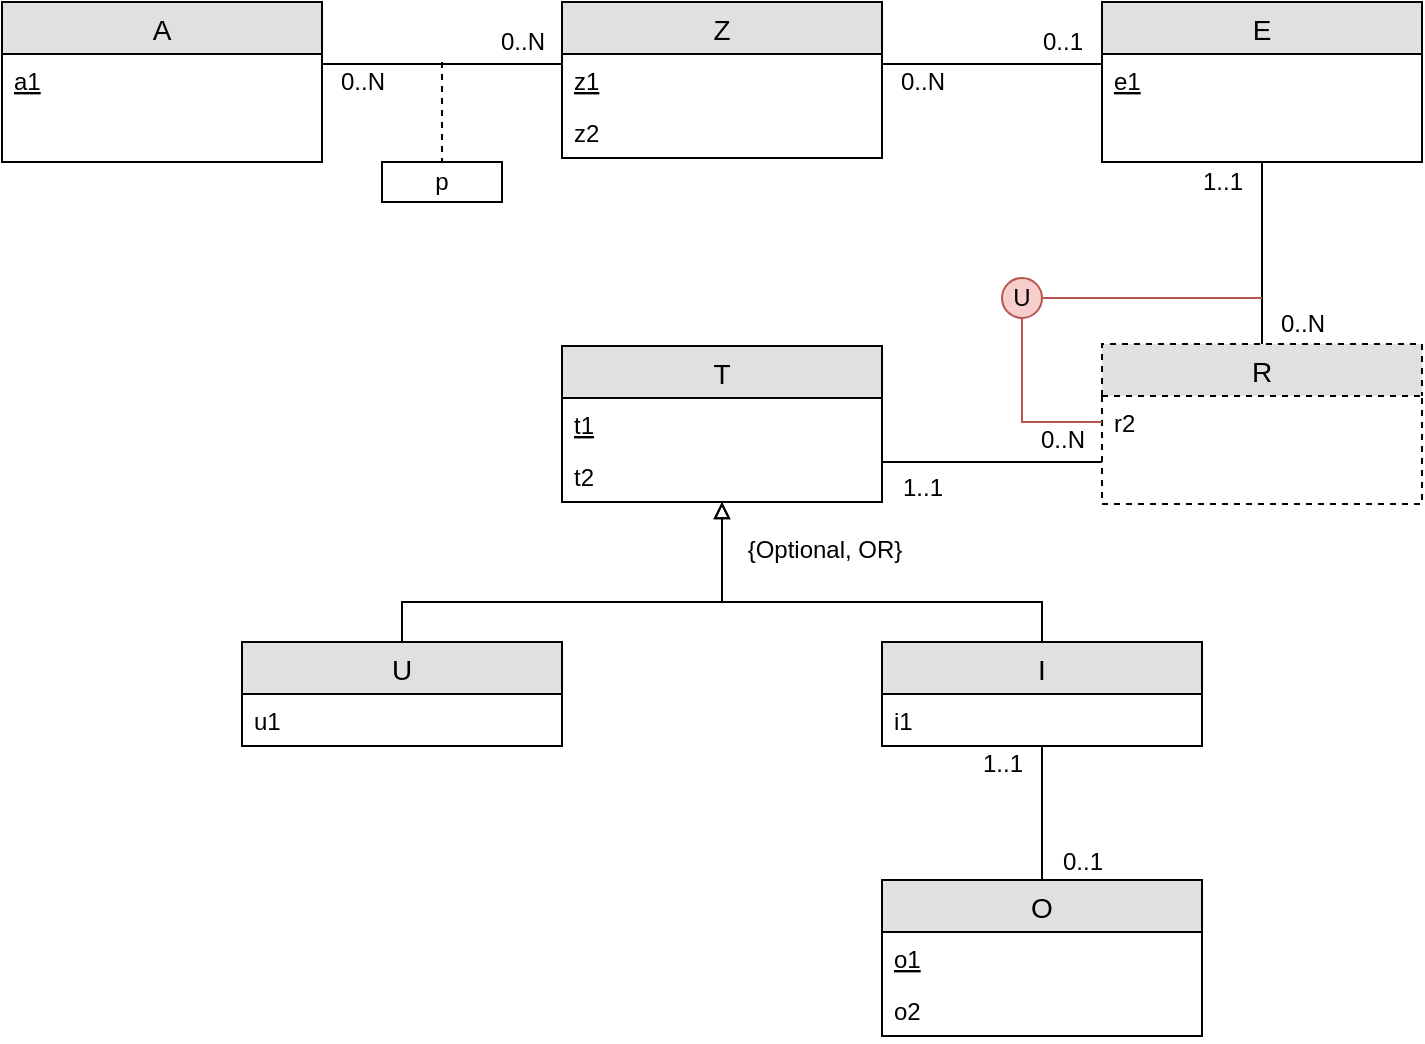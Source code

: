 <mxfile version="11.3.0" type="device" pages="1"><diagram id="uxFPvnT81iZjN7oH1Sok" name="Page-1"><mxGraphModel dx="975" dy="716" grid="1" gridSize="10" guides="1" tooltips="1" connect="1" arrows="1" fold="1" page="1" pageScale="1" pageWidth="850" pageHeight="1100" math="0" shadow="0"><root><mxCell id="0"/><mxCell id="1" parent="0"/><mxCell id="T6jsxwDo60IC8ehs22Br-7" value="" style="edgeStyle=orthogonalEdgeStyle;rounded=0;orthogonalLoop=1;jettySize=auto;html=1;endArrow=none;endFill=0;" edge="1" parent="1" source="T6jsxwDo60IC8ehs22Br-1" target="T6jsxwDo60IC8ehs22Br-5"><mxGeometry relative="1" as="geometry"><Array as="points"><mxPoint x="280" y="111"/><mxPoint x="280" y="111"/></Array></mxGeometry></mxCell><mxCell id="T6jsxwDo60IC8ehs22Br-34" value="0..N" style="text;html=1;resizable=0;points=[];align=center;verticalAlign=middle;labelBackgroundColor=#ffffff;" vertex="1" connectable="0" parent="T6jsxwDo60IC8ehs22Br-7"><mxGeometry x="-0.784" y="-1" relative="1" as="geometry"><mxPoint x="7" y="8" as="offset"/></mxGeometry></mxCell><mxCell id="T6jsxwDo60IC8ehs22Br-35" value="0..N" style="text;html=1;resizable=0;points=[];align=center;verticalAlign=middle;labelBackgroundColor=#ffffff;" vertex="1" connectable="0" parent="T6jsxwDo60IC8ehs22Br-7"><mxGeometry x="0.811" relative="1" as="geometry"><mxPoint x="-8.5" y="-11" as="offset"/></mxGeometry></mxCell><mxCell id="T6jsxwDo60IC8ehs22Br-1" value="A" style="swimlane;fontStyle=0;childLayout=stackLayout;horizontal=1;startSize=26;fillColor=#e0e0e0;horizontalStack=0;resizeParent=1;resizeParentMax=0;resizeLast=0;collapsible=1;marginBottom=0;swimlaneFillColor=#ffffff;align=center;fontSize=14;" vertex="1" parent="1"><mxGeometry x="40" y="80" width="160" height="80" as="geometry"/></mxCell><mxCell id="T6jsxwDo60IC8ehs22Br-2" value="a1" style="text;strokeColor=none;fillColor=none;spacingLeft=4;spacingRight=4;overflow=hidden;rotatable=0;points=[[0,0.5],[1,0.5]];portConstraint=eastwest;fontSize=12;fontStyle=4" vertex="1" parent="T6jsxwDo60IC8ehs22Br-1"><mxGeometry y="26" width="160" height="54" as="geometry"/></mxCell><mxCell id="T6jsxwDo60IC8ehs22Br-15" value="" style="edgeStyle=orthogonalEdgeStyle;rounded=0;orthogonalLoop=1;jettySize=auto;html=1;endArrow=none;endFill=0;" edge="1" parent="1" source="T6jsxwDo60IC8ehs22Br-5" target="T6jsxwDo60IC8ehs22Br-12"><mxGeometry relative="1" as="geometry"><Array as="points"><mxPoint x="520" y="111"/><mxPoint x="520" y="111"/></Array></mxGeometry></mxCell><mxCell id="T6jsxwDo60IC8ehs22Br-36" value="0..N" style="text;html=1;resizable=0;points=[];align=center;verticalAlign=middle;labelBackgroundColor=#ffffff;" vertex="1" connectable="0" parent="T6jsxwDo60IC8ehs22Br-15"><mxGeometry x="-0.274" y="-32" relative="1" as="geometry"><mxPoint x="-20" y="-23" as="offset"/></mxGeometry></mxCell><mxCell id="T6jsxwDo60IC8ehs22Br-37" value="0..1" style="text;html=1;resizable=0;points=[];align=center;verticalAlign=middle;labelBackgroundColor=#ffffff;" vertex="1" connectable="0" parent="T6jsxwDo60IC8ehs22Br-15"><mxGeometry x="0.838" relative="1" as="geometry"><mxPoint x="-11" y="-11" as="offset"/></mxGeometry></mxCell><mxCell id="T6jsxwDo60IC8ehs22Br-5" value="Z" style="swimlane;fontStyle=0;childLayout=stackLayout;horizontal=1;startSize=26;fillColor=#e0e0e0;horizontalStack=0;resizeParent=1;resizeParentMax=0;resizeLast=0;collapsible=1;marginBottom=0;swimlaneFillColor=#ffffff;align=center;fontSize=14;" vertex="1" parent="1"><mxGeometry x="320" y="80" width="160" height="78" as="geometry"/></mxCell><mxCell id="T6jsxwDo60IC8ehs22Br-6" value="z1" style="text;strokeColor=none;fillColor=none;spacingLeft=4;spacingRight=4;overflow=hidden;rotatable=0;points=[[0,0.5],[1,0.5]];portConstraint=eastwest;fontSize=12;fontStyle=4" vertex="1" parent="T6jsxwDo60IC8ehs22Br-5"><mxGeometry y="26" width="160" height="26" as="geometry"/></mxCell><mxCell id="T6jsxwDo60IC8ehs22Br-8" value="z2" style="text;strokeColor=none;fillColor=none;spacingLeft=4;spacingRight=4;overflow=hidden;rotatable=0;points=[[0,0.5],[1,0.5]];portConstraint=eastwest;fontSize=12;" vertex="1" parent="T6jsxwDo60IC8ehs22Br-5"><mxGeometry y="52" width="160" height="26" as="geometry"/></mxCell><mxCell id="T6jsxwDo60IC8ehs22Br-18" value="" style="edgeStyle=orthogonalEdgeStyle;rounded=0;orthogonalLoop=1;jettySize=auto;html=1;endArrow=none;endFill=0;" edge="1" parent="1" source="T6jsxwDo60IC8ehs22Br-12" target="T6jsxwDo60IC8ehs22Br-16"><mxGeometry relative="1" as="geometry"/></mxCell><mxCell id="T6jsxwDo60IC8ehs22Br-38" value="1..1" style="text;html=1;resizable=0;points=[];align=center;verticalAlign=middle;labelBackgroundColor=#ffffff;" vertex="1" connectable="0" parent="T6jsxwDo60IC8ehs22Br-18"><mxGeometry x="-0.769" relative="1" as="geometry"><mxPoint x="-20" y="-0.5" as="offset"/></mxGeometry></mxCell><mxCell id="T6jsxwDo60IC8ehs22Br-39" value="0..N" style="text;html=1;resizable=0;points=[];align=center;verticalAlign=middle;labelBackgroundColor=#ffffff;" vertex="1" connectable="0" parent="T6jsxwDo60IC8ehs22Br-18"><mxGeometry x="0.742" relative="1" as="geometry"><mxPoint x="20" y="1" as="offset"/></mxGeometry></mxCell><mxCell id="T6jsxwDo60IC8ehs22Br-12" value="E" style="swimlane;fontStyle=0;childLayout=stackLayout;horizontal=1;startSize=26;fillColor=#e0e0e0;horizontalStack=0;resizeParent=1;resizeParentMax=0;resizeLast=0;collapsible=1;marginBottom=0;swimlaneFillColor=#ffffff;align=center;fontSize=14;" vertex="1" parent="1"><mxGeometry x="590" y="80" width="160" height="80" as="geometry"/></mxCell><mxCell id="T6jsxwDo60IC8ehs22Br-13" value="e1" style="text;strokeColor=none;fillColor=none;spacingLeft=4;spacingRight=4;overflow=hidden;rotatable=0;points=[[0,0.5],[1,0.5]];portConstraint=eastwest;fontSize=12;fontStyle=4" vertex="1" parent="T6jsxwDo60IC8ehs22Br-12"><mxGeometry y="26" width="160" height="54" as="geometry"/></mxCell><mxCell id="T6jsxwDo60IC8ehs22Br-21" value="" style="edgeStyle=orthogonalEdgeStyle;rounded=0;orthogonalLoop=1;jettySize=auto;html=1;endArrow=none;endFill=0;" edge="1" parent="1" source="T6jsxwDo60IC8ehs22Br-16" target="T6jsxwDo60IC8ehs22Br-19"><mxGeometry relative="1" as="geometry"><Array as="points"><mxPoint x="540" y="310"/><mxPoint x="540" y="310"/></Array></mxGeometry></mxCell><mxCell id="T6jsxwDo60IC8ehs22Br-40" value="1..1" style="text;html=1;resizable=0;points=[];align=center;verticalAlign=middle;labelBackgroundColor=#ffffff;" vertex="1" connectable="0" parent="T6jsxwDo60IC8ehs22Br-21"><mxGeometry x="0.835" relative="1" as="geometry"><mxPoint x="11" y="13" as="offset"/></mxGeometry></mxCell><mxCell id="T6jsxwDo60IC8ehs22Br-41" value="0..N" style="text;html=1;resizable=0;points=[];align=center;verticalAlign=middle;labelBackgroundColor=#ffffff;" vertex="1" connectable="0" parent="T6jsxwDo60IC8ehs22Br-21"><mxGeometry x="-0.001" y="45" relative="1" as="geometry"><mxPoint x="35" y="-56" as="offset"/></mxGeometry></mxCell><mxCell id="T6jsxwDo60IC8ehs22Br-16" value="R" style="swimlane;fontStyle=0;childLayout=stackLayout;horizontal=1;startSize=26;fillColor=#e0e0e0;horizontalStack=0;resizeParent=1;resizeParentMax=0;resizeLast=0;collapsible=1;marginBottom=0;swimlaneFillColor=#ffffff;align=center;fontSize=14;dashed=1;" vertex="1" parent="1"><mxGeometry x="590" y="251" width="160" height="80" as="geometry"/></mxCell><mxCell id="T6jsxwDo60IC8ehs22Br-17" value="r2" style="text;strokeColor=none;fillColor=none;spacingLeft=4;spacingRight=4;overflow=hidden;rotatable=0;points=[[0,0.5],[1,0.5]];portConstraint=eastwest;fontSize=12;fontStyle=0" vertex="1" parent="T6jsxwDo60IC8ehs22Br-16"><mxGeometry y="26" width="160" height="54" as="geometry"/></mxCell><mxCell id="T6jsxwDo60IC8ehs22Br-24" value="" style="edgeStyle=orthogonalEdgeStyle;rounded=0;orthogonalLoop=1;jettySize=auto;html=1;endArrow=none;endFill=0;startArrow=block;startFill=0;" edge="1" parent="1" source="T6jsxwDo60IC8ehs22Br-19" target="T6jsxwDo60IC8ehs22Br-22"><mxGeometry relative="1" as="geometry"><Array as="points"><mxPoint x="400" y="380"/><mxPoint x="240" y="380"/></Array></mxGeometry></mxCell><mxCell id="T6jsxwDo60IC8ehs22Br-19" value="T" style="swimlane;fontStyle=0;childLayout=stackLayout;horizontal=1;startSize=26;fillColor=#e0e0e0;horizontalStack=0;resizeParent=1;resizeParentMax=0;resizeLast=0;collapsible=1;marginBottom=0;swimlaneFillColor=#ffffff;align=center;fontSize=14;" vertex="1" parent="1"><mxGeometry x="320" y="252" width="160" height="78" as="geometry"/></mxCell><mxCell id="T6jsxwDo60IC8ehs22Br-20" value="t1" style="text;strokeColor=none;fillColor=none;spacingLeft=4;spacingRight=4;overflow=hidden;rotatable=0;points=[[0,0.5],[1,0.5]];portConstraint=eastwest;fontSize=12;fontStyle=4" vertex="1" parent="T6jsxwDo60IC8ehs22Br-19"><mxGeometry y="26" width="160" height="26" as="geometry"/></mxCell><mxCell id="T6jsxwDo60IC8ehs22Br-31" value="t2" style="text;strokeColor=none;fillColor=none;spacingLeft=4;spacingRight=4;overflow=hidden;rotatable=0;points=[[0,0.5],[1,0.5]];portConstraint=eastwest;fontSize=12;fontStyle=0" vertex="1" parent="T6jsxwDo60IC8ehs22Br-19"><mxGeometry y="52" width="160" height="26" as="geometry"/></mxCell><mxCell id="T6jsxwDo60IC8ehs22Br-22" value="U" style="swimlane;fontStyle=0;childLayout=stackLayout;horizontal=1;startSize=26;fillColor=#e0e0e0;horizontalStack=0;resizeParent=1;resizeParentMax=0;resizeLast=0;collapsible=1;marginBottom=0;swimlaneFillColor=#ffffff;align=center;fontSize=14;" vertex="1" parent="1"><mxGeometry x="160" y="400" width="160" height="52" as="geometry"/></mxCell><mxCell id="T6jsxwDo60IC8ehs22Br-23" value="u1" style="text;strokeColor=none;fillColor=none;spacingLeft=4;spacingRight=4;overflow=hidden;rotatable=0;points=[[0,0.5],[1,0.5]];portConstraint=eastwest;fontSize=12;fontStyle=0" vertex="1" parent="T6jsxwDo60IC8ehs22Br-22"><mxGeometry y="26" width="160" height="26" as="geometry"/></mxCell><mxCell id="T6jsxwDo60IC8ehs22Br-30" style="edgeStyle=orthogonalEdgeStyle;rounded=0;orthogonalLoop=1;jettySize=auto;html=1;startArrow=none;startFill=0;endArrow=block;endFill=0;" edge="1" parent="1" source="T6jsxwDo60IC8ehs22Br-25" target="T6jsxwDo60IC8ehs22Br-19"><mxGeometry relative="1" as="geometry"><Array as="points"><mxPoint x="560" y="380"/><mxPoint x="400" y="380"/></Array></mxGeometry></mxCell><mxCell id="T6jsxwDo60IC8ehs22Br-32" value="{Optional, OR}" style="text;html=1;resizable=0;points=[];align=center;verticalAlign=middle;labelBackgroundColor=#ffffff;" vertex="1" connectable="0" parent="T6jsxwDo60IC8ehs22Br-30"><mxGeometry x="0.766" y="1" relative="1" as="geometry"><mxPoint x="51.5" y="-3.5" as="offset"/></mxGeometry></mxCell><mxCell id="T6jsxwDo60IC8ehs22Br-33" style="edgeStyle=orthogonalEdgeStyle;rounded=0;orthogonalLoop=1;jettySize=auto;html=1;startArrow=none;startFill=0;endArrow=none;endFill=0;" edge="1" parent="1" source="T6jsxwDo60IC8ehs22Br-25" target="T6jsxwDo60IC8ehs22Br-27"><mxGeometry relative="1" as="geometry"/></mxCell><mxCell id="T6jsxwDo60IC8ehs22Br-42" value="0..1" style="text;html=1;resizable=0;points=[];align=center;verticalAlign=middle;labelBackgroundColor=#ffffff;" vertex="1" connectable="0" parent="T6jsxwDo60IC8ehs22Br-33"><mxGeometry x="-0.749" relative="1" as="geometry"><mxPoint x="20" y="49.5" as="offset"/></mxGeometry></mxCell><mxCell id="T6jsxwDo60IC8ehs22Br-43" value="1..1" style="text;html=1;resizable=0;points=[];align=center;verticalAlign=middle;labelBackgroundColor=#ffffff;" vertex="1" connectable="0" parent="T6jsxwDo60IC8ehs22Br-33"><mxGeometry x="-0.679" relative="1" as="geometry"><mxPoint x="-20" y="-2.5" as="offset"/></mxGeometry></mxCell><mxCell id="T6jsxwDo60IC8ehs22Br-25" value="I" style="swimlane;fontStyle=0;childLayout=stackLayout;horizontal=1;startSize=26;fillColor=#e0e0e0;horizontalStack=0;resizeParent=1;resizeParentMax=0;resizeLast=0;collapsible=1;marginBottom=0;swimlaneFillColor=#ffffff;align=center;fontSize=14;" vertex="1" parent="1"><mxGeometry x="480" y="400" width="160" height="52" as="geometry"/></mxCell><mxCell id="T6jsxwDo60IC8ehs22Br-26" value="i1" style="text;strokeColor=none;fillColor=none;spacingLeft=4;spacingRight=4;overflow=hidden;rotatable=0;points=[[0,0.5],[1,0.5]];portConstraint=eastwest;fontSize=12;fontStyle=0" vertex="1" parent="T6jsxwDo60IC8ehs22Br-25"><mxGeometry y="26" width="160" height="26" as="geometry"/></mxCell><mxCell id="T6jsxwDo60IC8ehs22Br-27" value="O" style="swimlane;fontStyle=0;childLayout=stackLayout;horizontal=1;startSize=26;fillColor=#e0e0e0;horizontalStack=0;resizeParent=1;resizeParentMax=0;resizeLast=0;collapsible=1;marginBottom=0;swimlaneFillColor=#ffffff;align=center;fontSize=14;" vertex="1" parent="1"><mxGeometry x="480" y="519" width="160" height="78" as="geometry"/></mxCell><mxCell id="T6jsxwDo60IC8ehs22Br-28" value="o1" style="text;strokeColor=none;fillColor=none;spacingLeft=4;spacingRight=4;overflow=hidden;rotatable=0;points=[[0,0.5],[1,0.5]];portConstraint=eastwest;fontSize=12;fontStyle=4" vertex="1" parent="T6jsxwDo60IC8ehs22Br-27"><mxGeometry y="26" width="160" height="26" as="geometry"/></mxCell><mxCell id="T6jsxwDo60IC8ehs22Br-29" value="o2" style="text;strokeColor=none;fillColor=none;spacingLeft=4;spacingRight=4;overflow=hidden;rotatable=0;points=[[0,0.5],[1,0.5]];portConstraint=eastwest;fontSize=12;fontStyle=0" vertex="1" parent="T6jsxwDo60IC8ehs22Br-27"><mxGeometry y="52" width="160" height="26" as="geometry"/></mxCell><mxCell id="T6jsxwDo60IC8ehs22Br-44" value="p" style="rounded=0;whiteSpace=wrap;html=1;" vertex="1" parent="1"><mxGeometry x="230" y="160" width="60" height="20" as="geometry"/></mxCell><mxCell id="T6jsxwDo60IC8ehs22Br-45" value="" style="endArrow=none;dashed=1;html=1;" edge="1" parent="1" target="T6jsxwDo60IC8ehs22Br-44"><mxGeometry width="50" height="50" relative="1" as="geometry"><mxPoint x="260" y="110" as="sourcePoint"/><mxPoint x="240" y="210" as="targetPoint"/></mxGeometry></mxCell><mxCell id="T6jsxwDo60IC8ehs22Br-46" value="" style="endArrow=none;html=1;edgeStyle=orthogonalEdgeStyle;rounded=0;fillColor=#f8cecc;strokeColor=#b85450;" edge="1" parent="1" source="T6jsxwDo60IC8ehs22Br-48" target="T6jsxwDo60IC8ehs22Br-17"><mxGeometry width="50" height="50" relative="1" as="geometry"><mxPoint x="510" y="270" as="sourcePoint"/><mxPoint x="560" y="220" as="targetPoint"/><Array as="points"><mxPoint x="550" y="290"/></Array></mxGeometry></mxCell><mxCell id="T6jsxwDo60IC8ehs22Br-48" value="U" style="ellipse;whiteSpace=wrap;html=1;aspect=fixed;fillColor=#f8cecc;strokeColor=#b85450;" vertex="1" parent="1"><mxGeometry x="540" y="218" width="20" height="20" as="geometry"/></mxCell><mxCell id="T6jsxwDo60IC8ehs22Br-49" value="" style="endArrow=none;html=1;fillColor=#f8cecc;strokeColor=#b85450;" edge="1" parent="1" source="T6jsxwDo60IC8ehs22Br-48"><mxGeometry width="50" height="50" relative="1" as="geometry"><mxPoint x="520" y="270" as="sourcePoint"/><mxPoint x="670" y="228" as="targetPoint"/></mxGeometry></mxCell></root></mxGraphModel></diagram></mxfile>